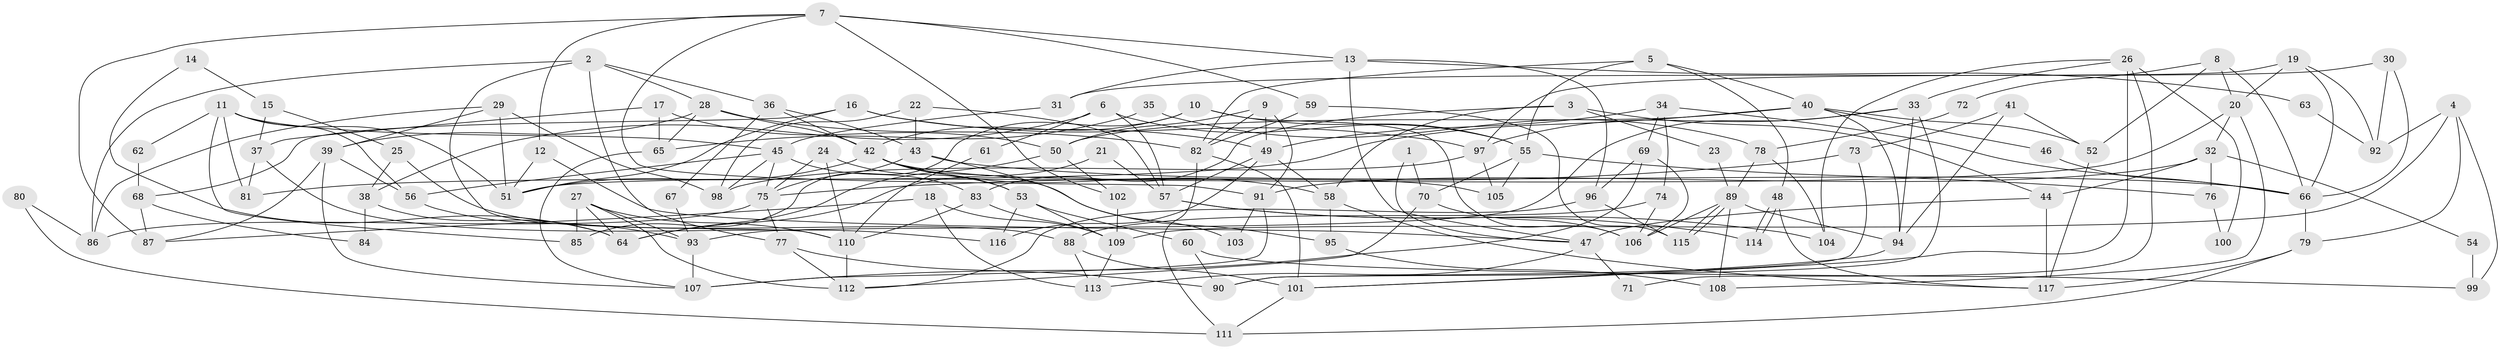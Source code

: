// coarse degree distribution, {2: 0.15384615384615385, 5: 0.14102564102564102, 6: 0.14102564102564102, 4: 0.19230769230769232, 9: 0.02564102564102564, 8: 0.05128205128205128, 3: 0.14102564102564102, 7: 0.1282051282051282, 10: 0.02564102564102564}
// Generated by graph-tools (version 1.1) at 2025/52/02/27/25 19:52:03]
// undirected, 117 vertices, 234 edges
graph export_dot {
graph [start="1"]
  node [color=gray90,style=filled];
  1;
  2;
  3;
  4;
  5;
  6;
  7;
  8;
  9;
  10;
  11;
  12;
  13;
  14;
  15;
  16;
  17;
  18;
  19;
  20;
  21;
  22;
  23;
  24;
  25;
  26;
  27;
  28;
  29;
  30;
  31;
  32;
  33;
  34;
  35;
  36;
  37;
  38;
  39;
  40;
  41;
  42;
  43;
  44;
  45;
  46;
  47;
  48;
  49;
  50;
  51;
  52;
  53;
  54;
  55;
  56;
  57;
  58;
  59;
  60;
  61;
  62;
  63;
  64;
  65;
  66;
  67;
  68;
  69;
  70;
  71;
  72;
  73;
  74;
  75;
  76;
  77;
  78;
  79;
  80;
  81;
  82;
  83;
  84;
  85;
  86;
  87;
  88;
  89;
  90;
  91;
  92;
  93;
  94;
  95;
  96;
  97;
  98;
  99;
  100;
  101;
  102;
  103;
  104;
  105;
  106;
  107;
  108;
  109;
  110;
  111;
  112;
  113;
  114;
  115;
  116;
  117;
  1 -- 70;
  1 -- 47;
  2 -- 77;
  2 -- 110;
  2 -- 28;
  2 -- 36;
  2 -- 86;
  3 -- 83;
  3 -- 58;
  3 -- 23;
  3 -- 44;
  4 -- 92;
  4 -- 109;
  4 -- 79;
  4 -- 99;
  5 -- 82;
  5 -- 48;
  5 -- 40;
  5 -- 55;
  6 -- 57;
  6 -- 55;
  6 -- 38;
  6 -- 61;
  7 -- 87;
  7 -- 12;
  7 -- 13;
  7 -- 59;
  7 -- 91;
  7 -- 102;
  8 -- 66;
  8 -- 52;
  8 -- 20;
  8 -- 72;
  9 -- 91;
  9 -- 82;
  9 -- 49;
  9 -- 50;
  10 -- 42;
  10 -- 106;
  10 -- 55;
  10 -- 85;
  11 -- 45;
  11 -- 85;
  11 -- 51;
  11 -- 56;
  11 -- 62;
  11 -- 81;
  12 -- 51;
  12 -- 47;
  13 -- 96;
  13 -- 31;
  13 -- 47;
  13 -- 63;
  14 -- 15;
  14 -- 64;
  15 -- 25;
  15 -- 37;
  16 -- 97;
  16 -- 51;
  16 -- 49;
  16 -- 68;
  17 -- 50;
  17 -- 65;
  17 -- 37;
  18 -- 109;
  18 -- 113;
  18 -- 87;
  19 -- 20;
  19 -- 97;
  19 -- 66;
  19 -- 92;
  20 -- 51;
  20 -- 32;
  20 -- 108;
  21 -- 57;
  21 -- 64;
  22 -- 43;
  22 -- 98;
  22 -- 57;
  23 -- 89;
  24 -- 53;
  24 -- 75;
  24 -- 110;
  25 -- 88;
  25 -- 38;
  26 -- 101;
  26 -- 33;
  26 -- 71;
  26 -- 100;
  26 -- 104;
  27 -- 93;
  27 -- 112;
  27 -- 64;
  27 -- 85;
  27 -- 110;
  28 -- 42;
  28 -- 39;
  28 -- 65;
  28 -- 82;
  29 -- 86;
  29 -- 98;
  29 -- 39;
  29 -- 51;
  30 -- 31;
  30 -- 66;
  30 -- 92;
  31 -- 45;
  32 -- 44;
  32 -- 54;
  32 -- 76;
  32 -- 91;
  33 -- 93;
  33 -- 90;
  33 -- 94;
  33 -- 97;
  34 -- 74;
  34 -- 49;
  34 -- 66;
  34 -- 69;
  35 -- 65;
  35 -- 78;
  36 -- 42;
  36 -- 43;
  36 -- 67;
  37 -- 81;
  37 -- 116;
  38 -- 64;
  38 -- 84;
  39 -- 56;
  39 -- 87;
  39 -- 107;
  40 -- 94;
  40 -- 46;
  40 -- 50;
  40 -- 52;
  40 -- 81;
  41 -- 94;
  41 -- 52;
  41 -- 73;
  42 -- 95;
  42 -- 51;
  42 -- 53;
  42 -- 58;
  42 -- 105;
  43 -- 66;
  43 -- 75;
  43 -- 103;
  44 -- 117;
  44 -- 47;
  45 -- 56;
  45 -- 83;
  45 -- 75;
  45 -- 98;
  46 -- 66;
  47 -- 71;
  47 -- 113;
  48 -- 114;
  48 -- 114;
  48 -- 117;
  49 -- 57;
  49 -- 58;
  49 -- 116;
  50 -- 64;
  50 -- 102;
  52 -- 117;
  53 -- 116;
  53 -- 60;
  53 -- 109;
  54 -- 99;
  55 -- 70;
  55 -- 76;
  55 -- 105;
  56 -- 93;
  57 -- 104;
  57 -- 114;
  58 -- 95;
  58 -- 117;
  59 -- 82;
  59 -- 115;
  60 -- 90;
  60 -- 99;
  61 -- 110;
  62 -- 68;
  63 -- 92;
  65 -- 107;
  66 -- 79;
  67 -- 93;
  68 -- 87;
  68 -- 84;
  69 -- 107;
  69 -- 96;
  69 -- 106;
  70 -- 112;
  70 -- 106;
  72 -- 78;
  73 -- 75;
  73 -- 90;
  74 -- 88;
  74 -- 106;
  75 -- 77;
  75 -- 86;
  76 -- 100;
  77 -- 112;
  77 -- 90;
  78 -- 104;
  78 -- 89;
  79 -- 111;
  79 -- 117;
  80 -- 111;
  80 -- 86;
  82 -- 101;
  82 -- 111;
  83 -- 109;
  83 -- 110;
  88 -- 113;
  88 -- 101;
  89 -- 115;
  89 -- 115;
  89 -- 106;
  89 -- 94;
  89 -- 108;
  91 -- 103;
  91 -- 107;
  93 -- 107;
  94 -- 101;
  95 -- 108;
  96 -- 115;
  96 -- 112;
  97 -- 105;
  97 -- 98;
  101 -- 111;
  102 -- 109;
  109 -- 113;
  110 -- 112;
}
